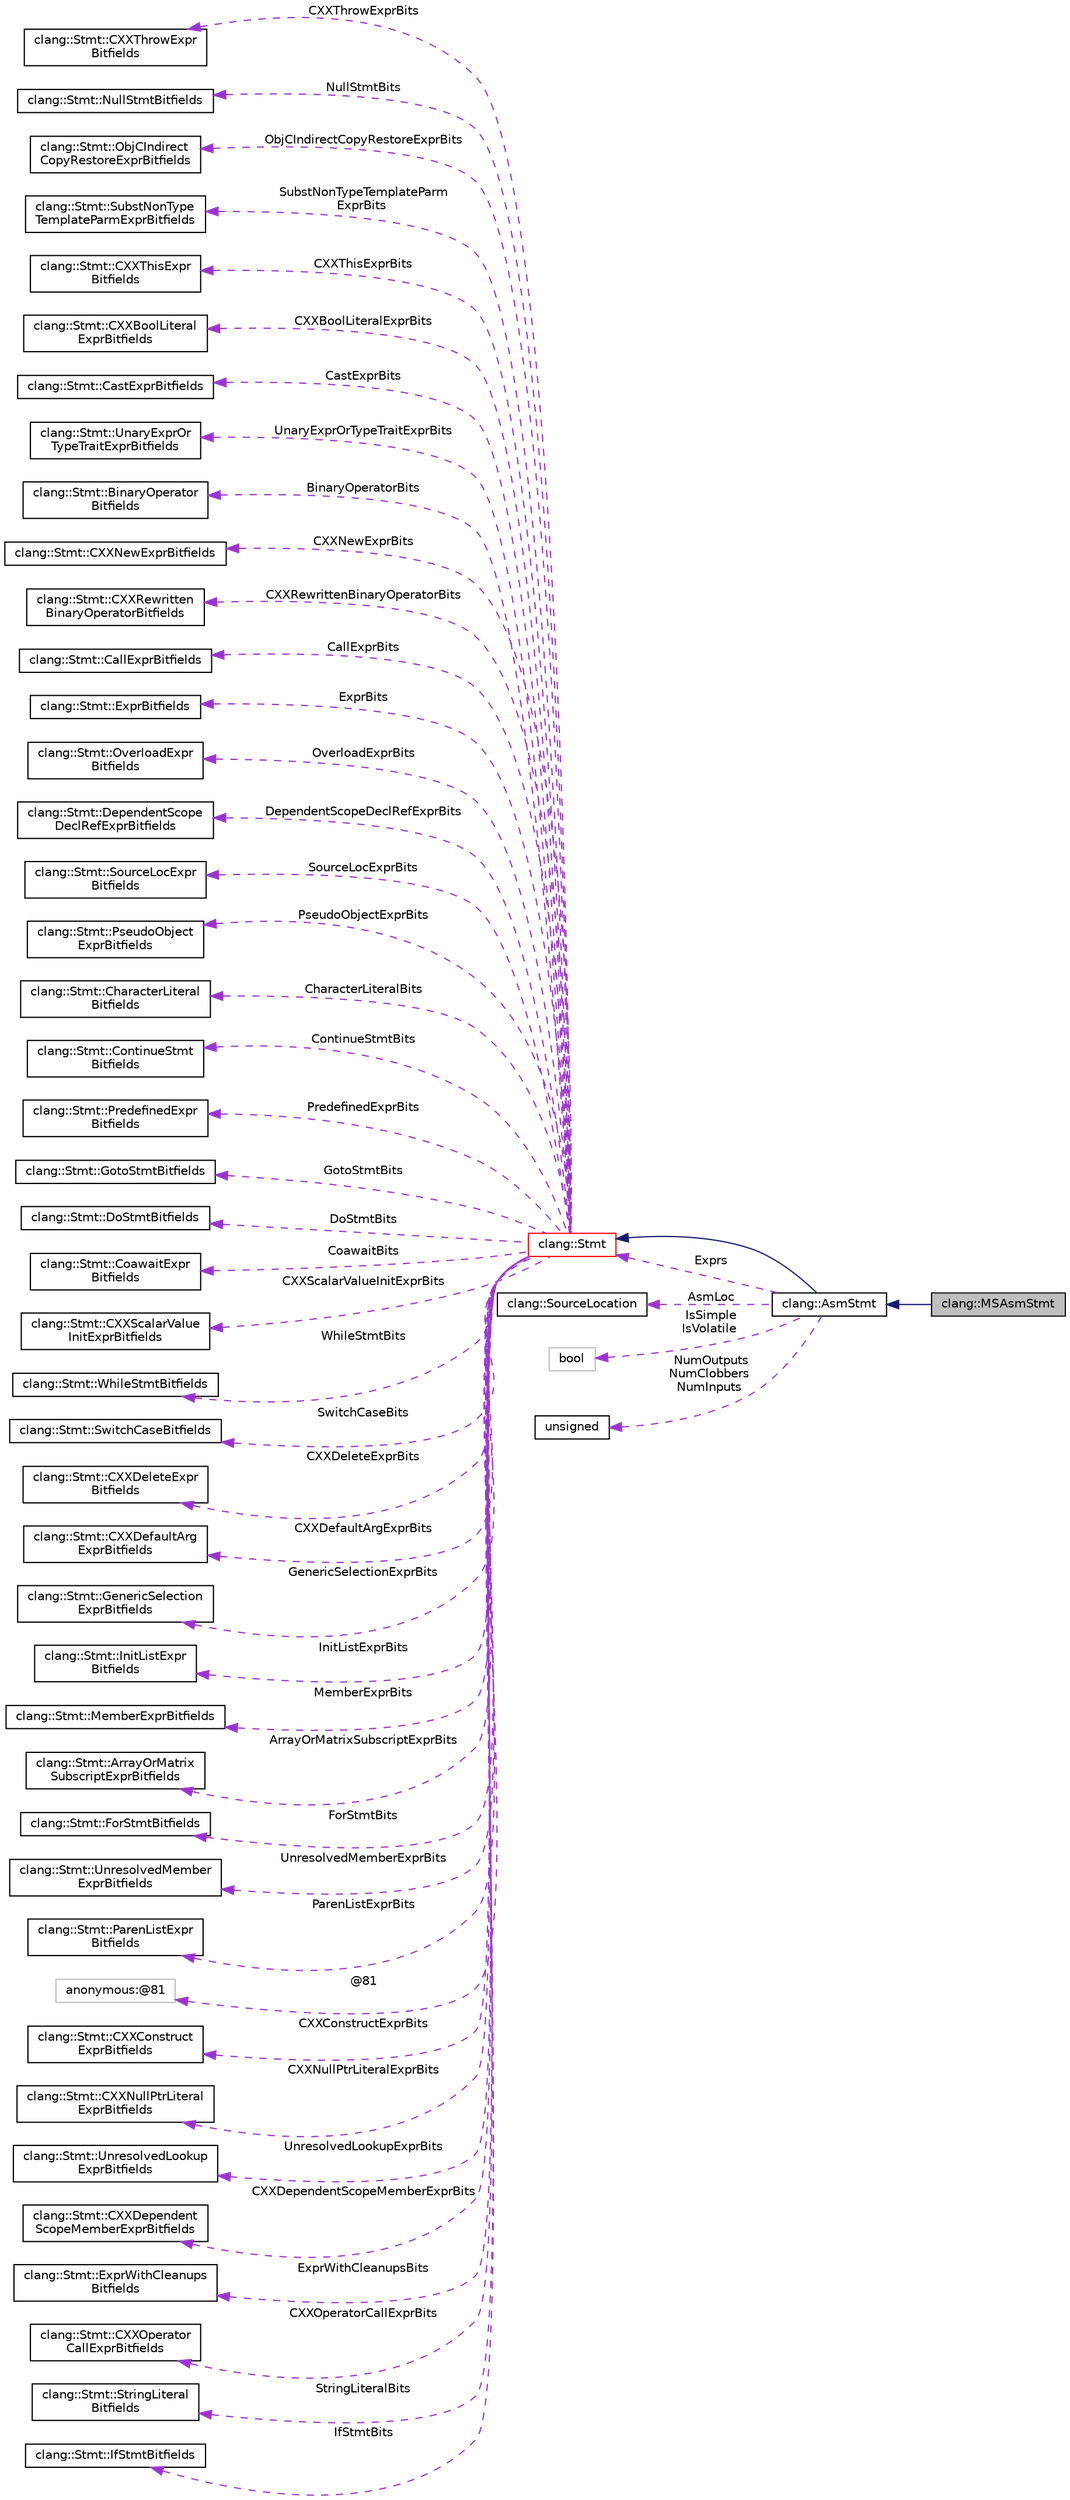 digraph "clang::MSAsmStmt"
{
 // LATEX_PDF_SIZE
  bgcolor="transparent";
  edge [fontname="Helvetica",fontsize="10",labelfontname="Helvetica",labelfontsize="10"];
  node [fontname="Helvetica",fontsize="10",shape=record];
  rankdir="LR";
  Node1 [label="clang::MSAsmStmt",height=0.2,width=0.4,color="black", fillcolor="grey75", style="filled", fontcolor="black",tooltip="This represents a Microsoft inline-assembly statement extension."];
  Node2 -> Node1 [dir="back",color="midnightblue",fontsize="10",style="solid",fontname="Helvetica"];
  Node2 [label="clang::AsmStmt",height=0.2,width=0.4,color="black",URL="$classclang_1_1AsmStmt.html",tooltip="AsmStmt is the base class for GCCAsmStmt and MSAsmStmt."];
  Node3 -> Node2 [dir="back",color="midnightblue",fontsize="10",style="solid",fontname="Helvetica"];
  Node3 [label="clang::Stmt",height=0.2,width=0.4,color="red",URL="$classclang_1_1Stmt.html",tooltip="Stmt - This represents one statement."];
  Node4 -> Node3 [dir="back",color="darkorchid3",fontsize="10",style="dashed",label=" CXXThrowExprBits" ,fontname="Helvetica"];
  Node4 [label="clang::Stmt::CXXThrowExpr\lBitfields",height=0.2,width=0.4,color="black",URL="$classclang_1_1Stmt_1_1CXXThrowExprBitfields.html",tooltip=" "];
  Node5 -> Node3 [dir="back",color="darkorchid3",fontsize="10",style="dashed",label=" NullStmtBits" ,fontname="Helvetica"];
  Node5 [label="clang::Stmt::NullStmtBitfields",height=0.2,width=0.4,color="black",URL="$classclang_1_1Stmt_1_1NullStmtBitfields.html",tooltip=" "];
  Node6 -> Node3 [dir="back",color="darkorchid3",fontsize="10",style="dashed",label=" ObjCIndirectCopyRestoreExprBits" ,fontname="Helvetica"];
  Node6 [label="clang::Stmt::ObjCIndirect\lCopyRestoreExprBitfields",height=0.2,width=0.4,color="black",URL="$classclang_1_1Stmt_1_1ObjCIndirectCopyRestoreExprBitfields.html",tooltip=" "];
  Node7 -> Node3 [dir="back",color="darkorchid3",fontsize="10",style="dashed",label=" SubstNonTypeTemplateParm\lExprBits" ,fontname="Helvetica"];
  Node7 [label="clang::Stmt::SubstNonType\lTemplateParmExprBitfields",height=0.2,width=0.4,color="black",URL="$classclang_1_1Stmt_1_1SubstNonTypeTemplateParmExprBitfields.html",tooltip=" "];
  Node8 -> Node3 [dir="back",color="darkorchid3",fontsize="10",style="dashed",label=" CXXThisExprBits" ,fontname="Helvetica"];
  Node8 [label="clang::Stmt::CXXThisExpr\lBitfields",height=0.2,width=0.4,color="black",URL="$classclang_1_1Stmt_1_1CXXThisExprBitfields.html",tooltip=" "];
  Node9 -> Node3 [dir="back",color="darkorchid3",fontsize="10",style="dashed",label=" CXXBoolLiteralExprBits" ,fontname="Helvetica"];
  Node9 [label="clang::Stmt::CXXBoolLiteral\lExprBitfields",height=0.2,width=0.4,color="black",URL="$classclang_1_1Stmt_1_1CXXBoolLiteralExprBitfields.html",tooltip=" "];
  Node10 -> Node3 [dir="back",color="darkorchid3",fontsize="10",style="dashed",label=" CastExprBits" ,fontname="Helvetica"];
  Node10 [label="clang::Stmt::CastExprBitfields",height=0.2,width=0.4,color="black",URL="$classclang_1_1Stmt_1_1CastExprBitfields.html",tooltip=" "];
  Node11 -> Node3 [dir="back",color="darkorchid3",fontsize="10",style="dashed",label=" UnaryExprOrTypeTraitExprBits" ,fontname="Helvetica"];
  Node11 [label="clang::Stmt::UnaryExprOr\lTypeTraitExprBitfields",height=0.2,width=0.4,color="black",URL="$classclang_1_1Stmt_1_1UnaryExprOrTypeTraitExprBitfields.html",tooltip=" "];
  Node12 -> Node3 [dir="back",color="darkorchid3",fontsize="10",style="dashed",label=" BinaryOperatorBits" ,fontname="Helvetica"];
  Node12 [label="clang::Stmt::BinaryOperator\lBitfields",height=0.2,width=0.4,color="black",URL="$classclang_1_1Stmt_1_1BinaryOperatorBitfields.html",tooltip=" "];
  Node13 -> Node3 [dir="back",color="darkorchid3",fontsize="10",style="dashed",label=" CXXNewExprBits" ,fontname="Helvetica"];
  Node13 [label="clang::Stmt::CXXNewExprBitfields",height=0.2,width=0.4,color="black",URL="$classclang_1_1Stmt_1_1CXXNewExprBitfields.html",tooltip=" "];
  Node14 -> Node3 [dir="back",color="darkorchid3",fontsize="10",style="dashed",label=" CXXRewrittenBinaryOperatorBits" ,fontname="Helvetica"];
  Node14 [label="clang::Stmt::CXXRewritten\lBinaryOperatorBitfields",height=0.2,width=0.4,color="black",URL="$classclang_1_1Stmt_1_1CXXRewrittenBinaryOperatorBitfields.html",tooltip=" "];
  Node15 -> Node3 [dir="back",color="darkorchid3",fontsize="10",style="dashed",label=" CallExprBits" ,fontname="Helvetica"];
  Node15 [label="clang::Stmt::CallExprBitfields",height=0.2,width=0.4,color="black",URL="$classclang_1_1Stmt_1_1CallExprBitfields.html",tooltip=" "];
  Node16 -> Node3 [dir="back",color="darkorchid3",fontsize="10",style="dashed",label=" ExprBits" ,fontname="Helvetica"];
  Node16 [label="clang::Stmt::ExprBitfields",height=0.2,width=0.4,color="black",URL="$classclang_1_1Stmt_1_1ExprBitfields.html",tooltip=" "];
  Node17 -> Node3 [dir="back",color="darkorchid3",fontsize="10",style="dashed",label=" OverloadExprBits" ,fontname="Helvetica"];
  Node17 [label="clang::Stmt::OverloadExpr\lBitfields",height=0.2,width=0.4,color="black",URL="$classclang_1_1Stmt_1_1OverloadExprBitfields.html",tooltip=" "];
  Node18 -> Node3 [dir="back",color="darkorchid3",fontsize="10",style="dashed",label=" DependentScopeDeclRefExprBits" ,fontname="Helvetica"];
  Node18 [label="clang::Stmt::DependentScope\lDeclRefExprBitfields",height=0.2,width=0.4,color="black",URL="$classclang_1_1Stmt_1_1DependentScopeDeclRefExprBitfields.html",tooltip=" "];
  Node19 -> Node3 [dir="back",color="darkorchid3",fontsize="10",style="dashed",label=" SourceLocExprBits" ,fontname="Helvetica"];
  Node19 [label="clang::Stmt::SourceLocExpr\lBitfields",height=0.2,width=0.4,color="black",URL="$classclang_1_1Stmt_1_1SourceLocExprBitfields.html",tooltip=" "];
  Node20 -> Node3 [dir="back",color="darkorchid3",fontsize="10",style="dashed",label=" PseudoObjectExprBits" ,fontname="Helvetica"];
  Node20 [label="clang::Stmt::PseudoObject\lExprBitfields",height=0.2,width=0.4,color="black",URL="$classclang_1_1Stmt_1_1PseudoObjectExprBitfields.html",tooltip=" "];
  Node21 -> Node3 [dir="back",color="darkorchid3",fontsize="10",style="dashed",label=" CharacterLiteralBits" ,fontname="Helvetica"];
  Node21 [label="clang::Stmt::CharacterLiteral\lBitfields",height=0.2,width=0.4,color="black",URL="$classclang_1_1Stmt_1_1CharacterLiteralBitfields.html",tooltip=" "];
  Node22 -> Node3 [dir="back",color="darkorchid3",fontsize="10",style="dashed",label=" ContinueStmtBits" ,fontname="Helvetica"];
  Node22 [label="clang::Stmt::ContinueStmt\lBitfields",height=0.2,width=0.4,color="black",URL="$classclang_1_1Stmt_1_1ContinueStmtBitfields.html",tooltip=" "];
  Node23 -> Node3 [dir="back",color="darkorchid3",fontsize="10",style="dashed",label=" PredefinedExprBits" ,fontname="Helvetica"];
  Node23 [label="clang::Stmt::PredefinedExpr\lBitfields",height=0.2,width=0.4,color="black",URL="$classclang_1_1Stmt_1_1PredefinedExprBitfields.html",tooltip=" "];
  Node24 -> Node3 [dir="back",color="darkorchid3",fontsize="10",style="dashed",label=" GotoStmtBits" ,fontname="Helvetica"];
  Node24 [label="clang::Stmt::GotoStmtBitfields",height=0.2,width=0.4,color="black",URL="$classclang_1_1Stmt_1_1GotoStmtBitfields.html",tooltip=" "];
  Node25 -> Node3 [dir="back",color="darkorchid3",fontsize="10",style="dashed",label=" DoStmtBits" ,fontname="Helvetica"];
  Node25 [label="clang::Stmt::DoStmtBitfields",height=0.2,width=0.4,color="black",URL="$classclang_1_1Stmt_1_1DoStmtBitfields.html",tooltip=" "];
  Node26 -> Node3 [dir="back",color="darkorchid3",fontsize="10",style="dashed",label=" CoawaitBits" ,fontname="Helvetica"];
  Node26 [label="clang::Stmt::CoawaitExpr\lBitfields",height=0.2,width=0.4,color="black",URL="$classclang_1_1Stmt_1_1CoawaitExprBitfields.html",tooltip=" "];
  Node27 -> Node3 [dir="back",color="darkorchid3",fontsize="10",style="dashed",label=" CXXScalarValueInitExprBits" ,fontname="Helvetica"];
  Node27 [label="clang::Stmt::CXXScalarValue\lInitExprBitfields",height=0.2,width=0.4,color="black",URL="$classclang_1_1Stmt_1_1CXXScalarValueInitExprBitfields.html",tooltip=" "];
  Node28 -> Node3 [dir="back",color="darkorchid3",fontsize="10",style="dashed",label=" WhileStmtBits" ,fontname="Helvetica"];
  Node28 [label="clang::Stmt::WhileStmtBitfields",height=0.2,width=0.4,color="black",URL="$classclang_1_1Stmt_1_1WhileStmtBitfields.html",tooltip=" "];
  Node29 -> Node3 [dir="back",color="darkorchid3",fontsize="10",style="dashed",label=" SwitchCaseBits" ,fontname="Helvetica"];
  Node29 [label="clang::Stmt::SwitchCaseBitfields",height=0.2,width=0.4,color="black",URL="$classclang_1_1Stmt_1_1SwitchCaseBitfields.html",tooltip=" "];
  Node30 -> Node3 [dir="back",color="darkorchid3",fontsize="10",style="dashed",label=" CXXDeleteExprBits" ,fontname="Helvetica"];
  Node30 [label="clang::Stmt::CXXDeleteExpr\lBitfields",height=0.2,width=0.4,color="black",URL="$classclang_1_1Stmt_1_1CXXDeleteExprBitfields.html",tooltip=" "];
  Node31 -> Node3 [dir="back",color="darkorchid3",fontsize="10",style="dashed",label=" CXXDefaultArgExprBits" ,fontname="Helvetica"];
  Node31 [label="clang::Stmt::CXXDefaultArg\lExprBitfields",height=0.2,width=0.4,color="black",URL="$classclang_1_1Stmt_1_1CXXDefaultArgExprBitfields.html",tooltip=" "];
  Node32 -> Node3 [dir="back",color="darkorchid3",fontsize="10",style="dashed",label=" GenericSelectionExprBits" ,fontname="Helvetica"];
  Node32 [label="clang::Stmt::GenericSelection\lExprBitfields",height=0.2,width=0.4,color="black",URL="$classclang_1_1Stmt_1_1GenericSelectionExprBitfields.html",tooltip=" "];
  Node33 -> Node3 [dir="back",color="darkorchid3",fontsize="10",style="dashed",label=" InitListExprBits" ,fontname="Helvetica"];
  Node33 [label="clang::Stmt::InitListExpr\lBitfields",height=0.2,width=0.4,color="black",URL="$classclang_1_1Stmt_1_1InitListExprBitfields.html",tooltip=" "];
  Node34 -> Node3 [dir="back",color="darkorchid3",fontsize="10",style="dashed",label=" MemberExprBits" ,fontname="Helvetica"];
  Node34 [label="clang::Stmt::MemberExprBitfields",height=0.2,width=0.4,color="black",URL="$classclang_1_1Stmt_1_1MemberExprBitfields.html",tooltip=" "];
  Node35 -> Node3 [dir="back",color="darkorchid3",fontsize="10",style="dashed",label=" ArrayOrMatrixSubscriptExprBits" ,fontname="Helvetica"];
  Node35 [label="clang::Stmt::ArrayOrMatrix\lSubscriptExprBitfields",height=0.2,width=0.4,color="black",URL="$classclang_1_1Stmt_1_1ArrayOrMatrixSubscriptExprBitfields.html",tooltip=" "];
  Node36 -> Node3 [dir="back",color="darkorchid3",fontsize="10",style="dashed",label=" ForStmtBits" ,fontname="Helvetica"];
  Node36 [label="clang::Stmt::ForStmtBitfields",height=0.2,width=0.4,color="black",URL="$classclang_1_1Stmt_1_1ForStmtBitfields.html",tooltip=" "];
  Node37 -> Node3 [dir="back",color="darkorchid3",fontsize="10",style="dashed",label=" UnresolvedMemberExprBits" ,fontname="Helvetica"];
  Node37 [label="clang::Stmt::UnresolvedMember\lExprBitfields",height=0.2,width=0.4,color="black",URL="$classclang_1_1Stmt_1_1UnresolvedMemberExprBitfields.html",tooltip=" "];
  Node38 -> Node3 [dir="back",color="darkorchid3",fontsize="10",style="dashed",label=" ParenListExprBits" ,fontname="Helvetica"];
  Node38 [label="clang::Stmt::ParenListExpr\lBitfields",height=0.2,width=0.4,color="black",URL="$classclang_1_1Stmt_1_1ParenListExprBitfields.html",tooltip=" "];
  Node39 -> Node3 [dir="back",color="darkorchid3",fontsize="10",style="dashed",label=" @81" ,fontname="Helvetica"];
  Node39 [label="anonymous:@81",height=0.2,width=0.4,color="grey75",tooltip=" "];
  Node40 -> Node3 [dir="back",color="darkorchid3",fontsize="10",style="dashed",label=" CXXConstructExprBits" ,fontname="Helvetica"];
  Node40 [label="clang::Stmt::CXXConstruct\lExprBitfields",height=0.2,width=0.4,color="black",URL="$classclang_1_1Stmt_1_1CXXConstructExprBitfields.html",tooltip=" "];
  Node41 -> Node3 [dir="back",color="darkorchid3",fontsize="10",style="dashed",label=" CXXNullPtrLiteralExprBits" ,fontname="Helvetica"];
  Node41 [label="clang::Stmt::CXXNullPtrLiteral\lExprBitfields",height=0.2,width=0.4,color="black",URL="$classclang_1_1Stmt_1_1CXXNullPtrLiteralExprBitfields.html",tooltip=" "];
  Node42 -> Node3 [dir="back",color="darkorchid3",fontsize="10",style="dashed",label=" UnresolvedLookupExprBits" ,fontname="Helvetica"];
  Node42 [label="clang::Stmt::UnresolvedLookup\lExprBitfields",height=0.2,width=0.4,color="black",URL="$classclang_1_1Stmt_1_1UnresolvedLookupExprBitfields.html",tooltip=" "];
  Node43 -> Node3 [dir="back",color="darkorchid3",fontsize="10",style="dashed",label=" CXXDependentScopeMemberExprBits" ,fontname="Helvetica"];
  Node43 [label="clang::Stmt::CXXDependent\lScopeMemberExprBitfields",height=0.2,width=0.4,color="black",URL="$classclang_1_1Stmt_1_1CXXDependentScopeMemberExprBitfields.html",tooltip=" "];
  Node44 -> Node3 [dir="back",color="darkorchid3",fontsize="10",style="dashed",label=" ExprWithCleanupsBits" ,fontname="Helvetica"];
  Node44 [label="clang::Stmt::ExprWithCleanups\lBitfields",height=0.2,width=0.4,color="black",URL="$classclang_1_1Stmt_1_1ExprWithCleanupsBitfields.html",tooltip=" "];
  Node45 -> Node3 [dir="back",color="darkorchid3",fontsize="10",style="dashed",label=" CXXOperatorCallExprBits" ,fontname="Helvetica"];
  Node45 [label="clang::Stmt::CXXOperator\lCallExprBitfields",height=0.2,width=0.4,color="black",URL="$classclang_1_1Stmt_1_1CXXOperatorCallExprBitfields.html",tooltip=" "];
  Node46 -> Node3 [dir="back",color="darkorchid3",fontsize="10",style="dashed",label=" StringLiteralBits" ,fontname="Helvetica"];
  Node46 [label="clang::Stmt::StringLiteral\lBitfields",height=0.2,width=0.4,color="black",URL="$classclang_1_1Stmt_1_1StringLiteralBitfields.html",tooltip=" "];
  Node47 -> Node3 [dir="back",color="darkorchid3",fontsize="10",style="dashed",label=" IfStmtBits" ,fontname="Helvetica"];
  Node47 [label="clang::Stmt::IfStmtBitfields",height=0.2,width=0.4,color="black",URL="$classclang_1_1Stmt_1_1IfStmtBitfields.html",tooltip=" "];
  Node67 -> Node2 [dir="back",color="darkorchid3",fontsize="10",style="dashed",label=" AsmLoc" ,fontname="Helvetica"];
  Node67 [label="clang::SourceLocation",height=0.2,width=0.4,color="black",URL="$classclang_1_1SourceLocation.html",tooltip="Encodes a location in the source."];
  Node3 -> Node2 [dir="back",color="darkorchid3",fontsize="10",style="dashed",label=" Exprs" ,fontname="Helvetica"];
  Node68 -> Node2 [dir="back",color="darkorchid3",fontsize="10",style="dashed",label=" IsSimple\nIsVolatile" ,fontname="Helvetica"];
  Node68 [label="bool",height=0.2,width=0.4,color="grey75",tooltip=" "];
  Node69 -> Node2 [dir="back",color="darkorchid3",fontsize="10",style="dashed",label=" NumOutputs\nNumClobbers\nNumInputs" ,fontname="Helvetica"];
  Node69 [label="unsigned",height=0.2,width=0.4,color="black",URL="$classunsigned.html",tooltip=" "];
}
